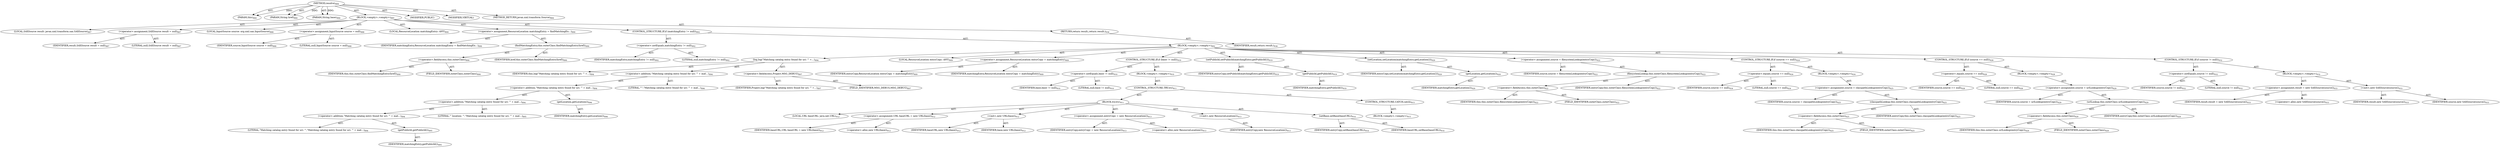 digraph "resolve" {  
"111669149724" [label = <(METHOD,resolve)<SUB>884</SUB>> ]
"115964117015" [label = <(PARAM,this)<SUB>884</SUB>> ]
"115964117051" [label = <(PARAM,String href)<SUB>884</SUB>> ]
"115964117052" [label = <(PARAM,String base)<SUB>884</SUB>> ]
"25769803882" [label = <(BLOCK,&lt;empty&gt;,&lt;empty&gt;)<SUB>885</SUB>> ]
"94489280569" [label = <(LOCAL,SAXSource result: javax.xml.transform.sax.SAXSource)<SUB>887</SUB>> ]
"30064771517" [label = <(&lt;operator&gt;.assignment,SAXSource result = null)<SUB>887</SUB>> ]
"68719477153" [label = <(IDENTIFIER,result,SAXSource result = null)<SUB>887</SUB>> ]
"90194313303" [label = <(LITERAL,null,SAXSource result = null)<SUB>887</SUB>> ]
"94489280570" [label = <(LOCAL,InputSource source: org.xml.sax.InputSource)<SUB>888</SUB>> ]
"30064771518" [label = <(&lt;operator&gt;.assignment,InputSource source = null)<SUB>888</SUB>> ]
"68719477154" [label = <(IDENTIFIER,source,InputSource source = null)<SUB>888</SUB>> ]
"90194313304" [label = <(LITERAL,null,InputSource source = null)<SUB>888</SUB>> ]
"94489280571" [label = <(LOCAL,ResourceLocation matchingEntry: ANY)<SUB>890</SUB>> ]
"30064771519" [label = <(&lt;operator&gt;.assignment,ResourceLocation matchingEntry = findMatchingEn...)<SUB>890</SUB>> ]
"68719477155" [label = <(IDENTIFIER,matchingEntry,ResourceLocation matchingEntry = findMatchingEn...)<SUB>890</SUB>> ]
"30064771520" [label = <(findMatchingEntry,this.outerClass.findMatchingEntry(href))<SUB>890</SUB>> ]
"30064771521" [label = <(&lt;operator&gt;.fieldAccess,this.outerClass)<SUB>890</SUB>> ]
"68719476827" [label = <(IDENTIFIER,this,this.outerClass.findMatchingEntry(href))<SUB>890</SUB>> ]
"55834574905" [label = <(FIELD_IDENTIFIER,outerClass,outerClass)<SUB>890</SUB>> ]
"68719477156" [label = <(IDENTIFIER,href,this.outerClass.findMatchingEntry(href))<SUB>890</SUB>> ]
"47244640324" [label = <(CONTROL_STRUCTURE,IF,if (matchingEntry != null))<SUB>892</SUB>> ]
"30064771522" [label = <(&lt;operator&gt;.notEquals,matchingEntry != null)<SUB>892</SUB>> ]
"68719477157" [label = <(IDENTIFIER,matchingEntry,matchingEntry != null)<SUB>892</SUB>> ]
"90194313305" [label = <(LITERAL,null,matchingEntry != null)<SUB>892</SUB>> ]
"25769803883" [label = <(BLOCK,&lt;empty&gt;,&lt;empty&gt;)<SUB>892</SUB>> ]
"30064771523" [label = <(log,log(&quot;Matching catalog entry found for uri: '&quot; +...)<SUB>894</SUB>> ]
"68719476828" [label = <(IDENTIFIER,this,log(&quot;Matching catalog entry found for uri: '&quot; +...)<SUB>894</SUB>> ]
"30064771524" [label = <(&lt;operator&gt;.addition,&quot;Matching catalog entry found for uri: '&quot; + mat...)<SUB>894</SUB>> ]
"30064771525" [label = <(&lt;operator&gt;.addition,&quot;Matching catalog entry found for uri: '&quot; + mat...)<SUB>894</SUB>> ]
"30064771526" [label = <(&lt;operator&gt;.addition,&quot;Matching catalog entry found for uri: '&quot; + mat...)<SUB>894</SUB>> ]
"30064771527" [label = <(&lt;operator&gt;.addition,&quot;Matching catalog entry found for uri: '&quot; + mat...)<SUB>894</SUB>> ]
"90194313306" [label = <(LITERAL,&quot;Matching catalog entry found for uri: '&quot;,&quot;Matching catalog entry found for uri: '&quot; + mat...)<SUB>894</SUB>> ]
"30064771528" [label = <(getPublicId,getPublicId())<SUB>895</SUB>> ]
"68719477158" [label = <(IDENTIFIER,matchingEntry,getPublicId())<SUB>895</SUB>> ]
"90194313307" [label = <(LITERAL,&quot;' location: '&quot;,&quot;Matching catalog entry found for uri: '&quot; + mat...)<SUB>895</SUB>> ]
"30064771529" [label = <(getLocation,getLocation())<SUB>896</SUB>> ]
"68719477159" [label = <(IDENTIFIER,matchingEntry,getLocation())<SUB>896</SUB>> ]
"90194313308" [label = <(LITERAL,&quot;'&quot;,&quot;Matching catalog entry found for uri: '&quot; + mat...)<SUB>896</SUB>> ]
"30064771530" [label = <(&lt;operator&gt;.fieldAccess,Project.MSG_DEBUG)<SUB>897</SUB>> ]
"68719477160" [label = <(IDENTIFIER,Project,log(&quot;Matching catalog entry found for uri: '&quot; +...)<SUB>897</SUB>> ]
"55834574906" [label = <(FIELD_IDENTIFIER,MSG_DEBUG,MSG_DEBUG)<SUB>897</SUB>> ]
"94489280572" [label = <(LOCAL,ResourceLocation entryCopy: ANY)<SUB>909</SUB>> ]
"30064771531" [label = <(&lt;operator&gt;.assignment,ResourceLocation entryCopy = matchingEntry)<SUB>909</SUB>> ]
"68719477161" [label = <(IDENTIFIER,entryCopy,ResourceLocation entryCopy = matchingEntry)<SUB>909</SUB>> ]
"68719477162" [label = <(IDENTIFIER,matchingEntry,ResourceLocation entryCopy = matchingEntry)<SUB>909</SUB>> ]
"47244640325" [label = <(CONTROL_STRUCTURE,IF,if (base != null))<SUB>910</SUB>> ]
"30064771532" [label = <(&lt;operator&gt;.notEquals,base != null)<SUB>910</SUB>> ]
"68719477163" [label = <(IDENTIFIER,base,base != null)<SUB>910</SUB>> ]
"90194313309" [label = <(LITERAL,null,base != null)<SUB>910</SUB>> ]
"25769803884" [label = <(BLOCK,&lt;empty&gt;,&lt;empty&gt;)<SUB>910</SUB>> ]
"47244640326" [label = <(CONTROL_STRUCTURE,TRY,try)<SUB>911</SUB>> ]
"25769803885" [label = <(BLOCK,try,try)<SUB>911</SUB>> ]
"94489280573" [label = <(LOCAL,URL baseURL: java.net.URL)<SUB>912</SUB>> ]
"30064771533" [label = <(&lt;operator&gt;.assignment,URL baseURL = new URL(base))<SUB>912</SUB>> ]
"68719477164" [label = <(IDENTIFIER,baseURL,URL baseURL = new URL(base))<SUB>912</SUB>> ]
"30064771534" [label = <(&lt;operator&gt;.alloc,new URL(base))<SUB>912</SUB>> ]
"30064771535" [label = <(&lt;init&gt;,new URL(base))<SUB>912</SUB>> ]
"68719477165" [label = <(IDENTIFIER,baseURL,new URL(base))<SUB>912</SUB>> ]
"68719477166" [label = <(IDENTIFIER,base,new URL(base))<SUB>912</SUB>> ]
"30064771536" [label = <(&lt;operator&gt;.assignment,entryCopy = new ResourceLocation())<SUB>913</SUB>> ]
"68719477167" [label = <(IDENTIFIER,entryCopy,entryCopy = new ResourceLocation())<SUB>913</SUB>> ]
"30064771537" [label = <(&lt;operator&gt;.alloc,new ResourceLocation())<SUB>913</SUB>> ]
"30064771538" [label = <(&lt;init&gt;,new ResourceLocation())<SUB>913</SUB>> ]
"68719477168" [label = <(IDENTIFIER,entryCopy,new ResourceLocation())<SUB>913</SUB>> ]
"30064771539" [label = <(setBase,setBase(baseURL))<SUB>914</SUB>> ]
"68719477169" [label = <(IDENTIFIER,entryCopy,setBase(baseURL))<SUB>914</SUB>> ]
"68719477170" [label = <(IDENTIFIER,baseURL,setBase(baseURL))<SUB>914</SUB>> ]
"47244640327" [label = <(CONTROL_STRUCTURE,CATCH,catch)<SUB>915</SUB>> ]
"25769803886" [label = <(BLOCK,&lt;empty&gt;,&lt;empty&gt;)<SUB>915</SUB>> ]
"30064771540" [label = <(setPublicId,setPublicId(matchingEntry.getPublicId()))<SUB>919</SUB>> ]
"68719477171" [label = <(IDENTIFIER,entryCopy,setPublicId(matchingEntry.getPublicId()))<SUB>919</SUB>> ]
"30064771541" [label = <(getPublicId,getPublicId())<SUB>919</SUB>> ]
"68719477172" [label = <(IDENTIFIER,matchingEntry,getPublicId())<SUB>919</SUB>> ]
"30064771542" [label = <(setLocation,setLocation(matchingEntry.getLocation()))<SUB>920</SUB>> ]
"68719477173" [label = <(IDENTIFIER,entryCopy,setLocation(matchingEntry.getLocation()))<SUB>920</SUB>> ]
"30064771543" [label = <(getLocation,getLocation())<SUB>920</SUB>> ]
"68719477174" [label = <(IDENTIFIER,matchingEntry,getLocation())<SUB>920</SUB>> ]
"30064771544" [label = <(&lt;operator&gt;.assignment,source = filesystemLookup(entryCopy))<SUB>922</SUB>> ]
"68719477175" [label = <(IDENTIFIER,source,source = filesystemLookup(entryCopy))<SUB>922</SUB>> ]
"30064771545" [label = <(filesystemLookup,this.outerClass.filesystemLookup(entryCopy))<SUB>922</SUB>> ]
"30064771546" [label = <(&lt;operator&gt;.fieldAccess,this.outerClass)<SUB>922</SUB>> ]
"68719476829" [label = <(IDENTIFIER,this,this.outerClass.filesystemLookup(entryCopy))<SUB>922</SUB>> ]
"55834574907" [label = <(FIELD_IDENTIFIER,outerClass,outerClass)<SUB>922</SUB>> ]
"68719477176" [label = <(IDENTIFIER,entryCopy,this.outerClass.filesystemLookup(entryCopy))<SUB>922</SUB>> ]
"47244640328" [label = <(CONTROL_STRUCTURE,IF,if (source == null))<SUB>924</SUB>> ]
"30064771547" [label = <(&lt;operator&gt;.equals,source == null)<SUB>924</SUB>> ]
"68719477177" [label = <(IDENTIFIER,source,source == null)<SUB>924</SUB>> ]
"90194313310" [label = <(LITERAL,null,source == null)<SUB>924</SUB>> ]
"25769803887" [label = <(BLOCK,&lt;empty&gt;,&lt;empty&gt;)<SUB>924</SUB>> ]
"30064771548" [label = <(&lt;operator&gt;.assignment,source = classpathLookup(entryCopy))<SUB>925</SUB>> ]
"68719477178" [label = <(IDENTIFIER,source,source = classpathLookup(entryCopy))<SUB>925</SUB>> ]
"30064771549" [label = <(classpathLookup,this.outerClass.classpathLookup(entryCopy))<SUB>925</SUB>> ]
"30064771550" [label = <(&lt;operator&gt;.fieldAccess,this.outerClass)<SUB>925</SUB>> ]
"68719476830" [label = <(IDENTIFIER,this,this.outerClass.classpathLookup(entryCopy))<SUB>925</SUB>> ]
"55834574908" [label = <(FIELD_IDENTIFIER,outerClass,outerClass)<SUB>925</SUB>> ]
"68719477179" [label = <(IDENTIFIER,entryCopy,this.outerClass.classpathLookup(entryCopy))<SUB>925</SUB>> ]
"47244640329" [label = <(CONTROL_STRUCTURE,IF,if (source == null))<SUB>928</SUB>> ]
"30064771551" [label = <(&lt;operator&gt;.equals,source == null)<SUB>928</SUB>> ]
"68719477180" [label = <(IDENTIFIER,source,source == null)<SUB>928</SUB>> ]
"90194313311" [label = <(LITERAL,null,source == null)<SUB>928</SUB>> ]
"25769803888" [label = <(BLOCK,&lt;empty&gt;,&lt;empty&gt;)<SUB>928</SUB>> ]
"30064771552" [label = <(&lt;operator&gt;.assignment,source = urlLookup(entryCopy))<SUB>929</SUB>> ]
"68719477181" [label = <(IDENTIFIER,source,source = urlLookup(entryCopy))<SUB>929</SUB>> ]
"30064771553" [label = <(urlLookup,this.outerClass.urlLookup(entryCopy))<SUB>929</SUB>> ]
"30064771554" [label = <(&lt;operator&gt;.fieldAccess,this.outerClass)<SUB>929</SUB>> ]
"68719476831" [label = <(IDENTIFIER,this,this.outerClass.urlLookup(entryCopy))<SUB>929</SUB>> ]
"55834574909" [label = <(FIELD_IDENTIFIER,outerClass,outerClass)<SUB>929</SUB>> ]
"68719477182" [label = <(IDENTIFIER,entryCopy,this.outerClass.urlLookup(entryCopy))<SUB>929</SUB>> ]
"47244640330" [label = <(CONTROL_STRUCTURE,IF,if (source != null))<SUB>932</SUB>> ]
"30064771555" [label = <(&lt;operator&gt;.notEquals,source != null)<SUB>932</SUB>> ]
"68719477183" [label = <(IDENTIFIER,source,source != null)<SUB>932</SUB>> ]
"90194313312" [label = <(LITERAL,null,source != null)<SUB>932</SUB>> ]
"25769803889" [label = <(BLOCK,&lt;empty&gt;,&lt;empty&gt;)<SUB>932</SUB>> ]
"30064771556" [label = <(&lt;operator&gt;.assignment,result = new SAXSource(source))<SUB>933</SUB>> ]
"68719477184" [label = <(IDENTIFIER,result,result = new SAXSource(source))<SUB>933</SUB>> ]
"30064771557" [label = <(&lt;operator&gt;.alloc,new SAXSource(source))<SUB>933</SUB>> ]
"30064771558" [label = <(&lt;init&gt;,new SAXSource(source))<SUB>933</SUB>> ]
"68719477185" [label = <(IDENTIFIER,result,new SAXSource(source))<SUB>933</SUB>> ]
"68719477186" [label = <(IDENTIFIER,source,new SAXSource(source))<SUB>933</SUB>> ]
"146028888083" [label = <(RETURN,return result;,return result;)<SUB>936</SUB>> ]
"68719477187" [label = <(IDENTIFIER,result,return result;)<SUB>936</SUB>> ]
"133143986246" [label = <(MODIFIER,PUBLIC)> ]
"133143986247" [label = <(MODIFIER,VIRTUAL)> ]
"128849018908" [label = <(METHOD_RETURN,javax.xml.transform.Source)<SUB>884</SUB>> ]
  "111669149724" -> "115964117015"  [ label = "AST: "] 
  "111669149724" -> "115964117051"  [ label = "AST: "] 
  "111669149724" -> "115964117052"  [ label = "AST: "] 
  "111669149724" -> "25769803882"  [ label = "AST: "] 
  "111669149724" -> "133143986246"  [ label = "AST: "] 
  "111669149724" -> "133143986247"  [ label = "AST: "] 
  "111669149724" -> "128849018908"  [ label = "AST: "] 
  "25769803882" -> "94489280569"  [ label = "AST: "] 
  "25769803882" -> "30064771517"  [ label = "AST: "] 
  "25769803882" -> "94489280570"  [ label = "AST: "] 
  "25769803882" -> "30064771518"  [ label = "AST: "] 
  "25769803882" -> "94489280571"  [ label = "AST: "] 
  "25769803882" -> "30064771519"  [ label = "AST: "] 
  "25769803882" -> "47244640324"  [ label = "AST: "] 
  "25769803882" -> "146028888083"  [ label = "AST: "] 
  "30064771517" -> "68719477153"  [ label = "AST: "] 
  "30064771517" -> "90194313303"  [ label = "AST: "] 
  "30064771518" -> "68719477154"  [ label = "AST: "] 
  "30064771518" -> "90194313304"  [ label = "AST: "] 
  "30064771519" -> "68719477155"  [ label = "AST: "] 
  "30064771519" -> "30064771520"  [ label = "AST: "] 
  "30064771520" -> "30064771521"  [ label = "AST: "] 
  "30064771520" -> "68719477156"  [ label = "AST: "] 
  "30064771521" -> "68719476827"  [ label = "AST: "] 
  "30064771521" -> "55834574905"  [ label = "AST: "] 
  "47244640324" -> "30064771522"  [ label = "AST: "] 
  "47244640324" -> "25769803883"  [ label = "AST: "] 
  "30064771522" -> "68719477157"  [ label = "AST: "] 
  "30064771522" -> "90194313305"  [ label = "AST: "] 
  "25769803883" -> "30064771523"  [ label = "AST: "] 
  "25769803883" -> "94489280572"  [ label = "AST: "] 
  "25769803883" -> "30064771531"  [ label = "AST: "] 
  "25769803883" -> "47244640325"  [ label = "AST: "] 
  "25769803883" -> "30064771540"  [ label = "AST: "] 
  "25769803883" -> "30064771542"  [ label = "AST: "] 
  "25769803883" -> "30064771544"  [ label = "AST: "] 
  "25769803883" -> "47244640328"  [ label = "AST: "] 
  "25769803883" -> "47244640329"  [ label = "AST: "] 
  "25769803883" -> "47244640330"  [ label = "AST: "] 
  "30064771523" -> "68719476828"  [ label = "AST: "] 
  "30064771523" -> "30064771524"  [ label = "AST: "] 
  "30064771523" -> "30064771530"  [ label = "AST: "] 
  "30064771524" -> "30064771525"  [ label = "AST: "] 
  "30064771524" -> "90194313308"  [ label = "AST: "] 
  "30064771525" -> "30064771526"  [ label = "AST: "] 
  "30064771525" -> "30064771529"  [ label = "AST: "] 
  "30064771526" -> "30064771527"  [ label = "AST: "] 
  "30064771526" -> "90194313307"  [ label = "AST: "] 
  "30064771527" -> "90194313306"  [ label = "AST: "] 
  "30064771527" -> "30064771528"  [ label = "AST: "] 
  "30064771528" -> "68719477158"  [ label = "AST: "] 
  "30064771529" -> "68719477159"  [ label = "AST: "] 
  "30064771530" -> "68719477160"  [ label = "AST: "] 
  "30064771530" -> "55834574906"  [ label = "AST: "] 
  "30064771531" -> "68719477161"  [ label = "AST: "] 
  "30064771531" -> "68719477162"  [ label = "AST: "] 
  "47244640325" -> "30064771532"  [ label = "AST: "] 
  "47244640325" -> "25769803884"  [ label = "AST: "] 
  "30064771532" -> "68719477163"  [ label = "AST: "] 
  "30064771532" -> "90194313309"  [ label = "AST: "] 
  "25769803884" -> "47244640326"  [ label = "AST: "] 
  "47244640326" -> "25769803885"  [ label = "AST: "] 
  "47244640326" -> "47244640327"  [ label = "AST: "] 
  "25769803885" -> "94489280573"  [ label = "AST: "] 
  "25769803885" -> "30064771533"  [ label = "AST: "] 
  "25769803885" -> "30064771535"  [ label = "AST: "] 
  "25769803885" -> "30064771536"  [ label = "AST: "] 
  "25769803885" -> "30064771538"  [ label = "AST: "] 
  "25769803885" -> "30064771539"  [ label = "AST: "] 
  "30064771533" -> "68719477164"  [ label = "AST: "] 
  "30064771533" -> "30064771534"  [ label = "AST: "] 
  "30064771535" -> "68719477165"  [ label = "AST: "] 
  "30064771535" -> "68719477166"  [ label = "AST: "] 
  "30064771536" -> "68719477167"  [ label = "AST: "] 
  "30064771536" -> "30064771537"  [ label = "AST: "] 
  "30064771538" -> "68719477168"  [ label = "AST: "] 
  "30064771539" -> "68719477169"  [ label = "AST: "] 
  "30064771539" -> "68719477170"  [ label = "AST: "] 
  "47244640327" -> "25769803886"  [ label = "AST: "] 
  "30064771540" -> "68719477171"  [ label = "AST: "] 
  "30064771540" -> "30064771541"  [ label = "AST: "] 
  "30064771541" -> "68719477172"  [ label = "AST: "] 
  "30064771542" -> "68719477173"  [ label = "AST: "] 
  "30064771542" -> "30064771543"  [ label = "AST: "] 
  "30064771543" -> "68719477174"  [ label = "AST: "] 
  "30064771544" -> "68719477175"  [ label = "AST: "] 
  "30064771544" -> "30064771545"  [ label = "AST: "] 
  "30064771545" -> "30064771546"  [ label = "AST: "] 
  "30064771545" -> "68719477176"  [ label = "AST: "] 
  "30064771546" -> "68719476829"  [ label = "AST: "] 
  "30064771546" -> "55834574907"  [ label = "AST: "] 
  "47244640328" -> "30064771547"  [ label = "AST: "] 
  "47244640328" -> "25769803887"  [ label = "AST: "] 
  "30064771547" -> "68719477177"  [ label = "AST: "] 
  "30064771547" -> "90194313310"  [ label = "AST: "] 
  "25769803887" -> "30064771548"  [ label = "AST: "] 
  "30064771548" -> "68719477178"  [ label = "AST: "] 
  "30064771548" -> "30064771549"  [ label = "AST: "] 
  "30064771549" -> "30064771550"  [ label = "AST: "] 
  "30064771549" -> "68719477179"  [ label = "AST: "] 
  "30064771550" -> "68719476830"  [ label = "AST: "] 
  "30064771550" -> "55834574908"  [ label = "AST: "] 
  "47244640329" -> "30064771551"  [ label = "AST: "] 
  "47244640329" -> "25769803888"  [ label = "AST: "] 
  "30064771551" -> "68719477180"  [ label = "AST: "] 
  "30064771551" -> "90194313311"  [ label = "AST: "] 
  "25769803888" -> "30064771552"  [ label = "AST: "] 
  "30064771552" -> "68719477181"  [ label = "AST: "] 
  "30064771552" -> "30064771553"  [ label = "AST: "] 
  "30064771553" -> "30064771554"  [ label = "AST: "] 
  "30064771553" -> "68719477182"  [ label = "AST: "] 
  "30064771554" -> "68719476831"  [ label = "AST: "] 
  "30064771554" -> "55834574909"  [ label = "AST: "] 
  "47244640330" -> "30064771555"  [ label = "AST: "] 
  "47244640330" -> "25769803889"  [ label = "AST: "] 
  "30064771555" -> "68719477183"  [ label = "AST: "] 
  "30064771555" -> "90194313312"  [ label = "AST: "] 
  "25769803889" -> "30064771556"  [ label = "AST: "] 
  "25769803889" -> "30064771558"  [ label = "AST: "] 
  "30064771556" -> "68719477184"  [ label = "AST: "] 
  "30064771556" -> "30064771557"  [ label = "AST: "] 
  "30064771558" -> "68719477185"  [ label = "AST: "] 
  "30064771558" -> "68719477186"  [ label = "AST: "] 
  "146028888083" -> "68719477187"  [ label = "AST: "] 
  "111669149724" -> "115964117015"  [ label = "DDG: "] 
  "111669149724" -> "115964117051"  [ label = "DDG: "] 
  "111669149724" -> "115964117052"  [ label = "DDG: "] 
}
